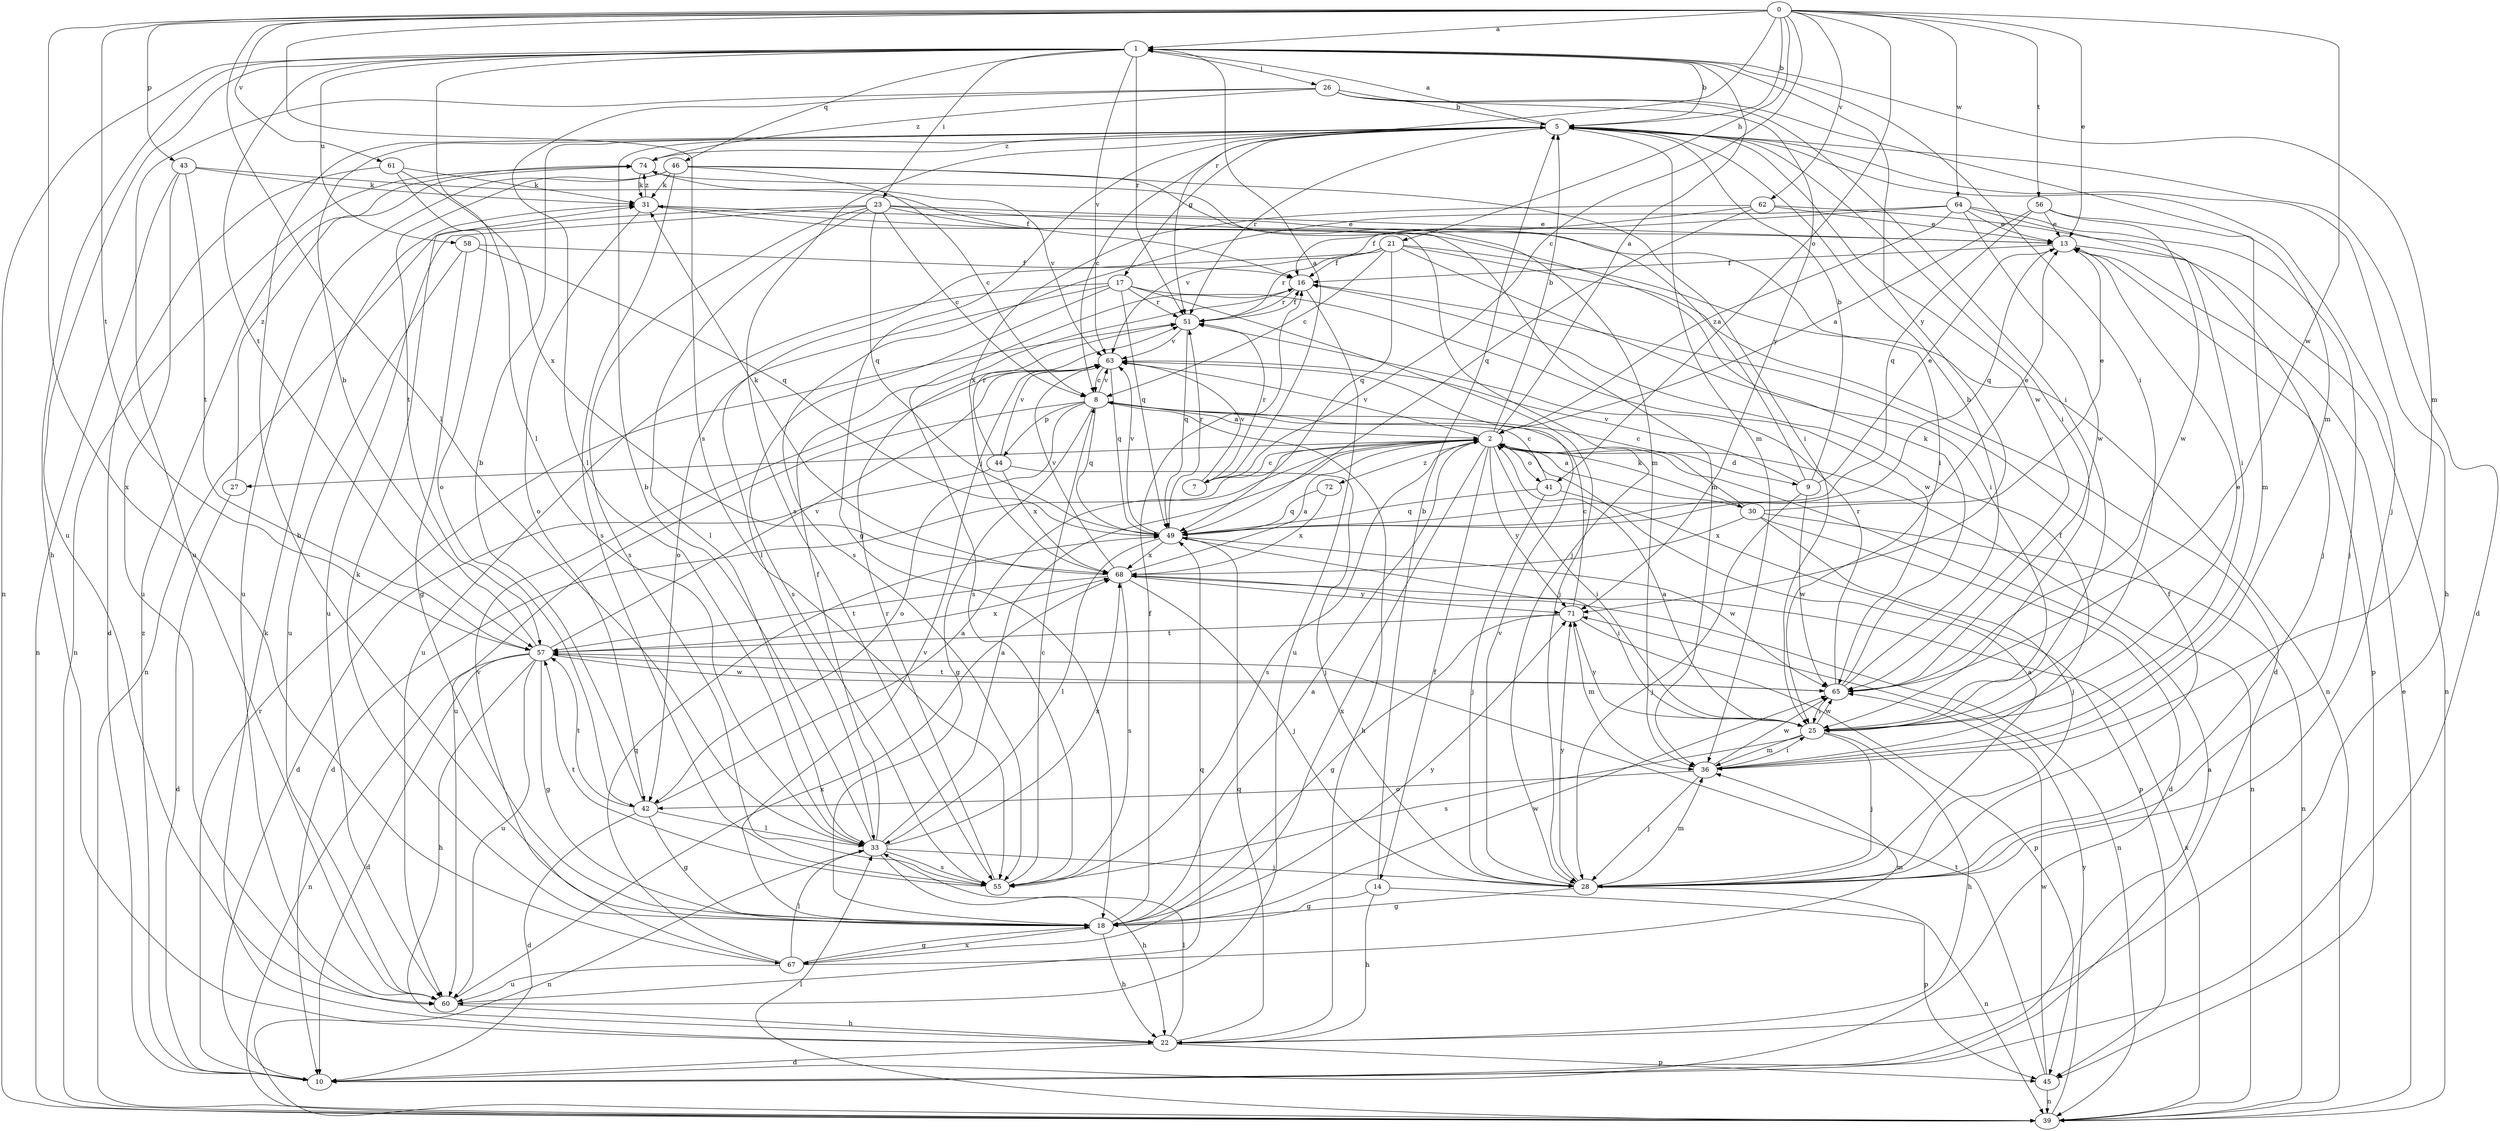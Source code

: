 strict digraph  {
0;
1;
2;
5;
7;
8;
9;
10;
13;
14;
16;
17;
18;
21;
22;
23;
25;
26;
27;
28;
30;
31;
33;
36;
39;
41;
42;
43;
44;
45;
46;
49;
51;
55;
56;
57;
58;
60;
61;
62;
63;
64;
65;
67;
68;
71;
72;
74;
0 -> 1  [label=a];
0 -> 5  [label=b];
0 -> 7  [label=c];
0 -> 13  [label=e];
0 -> 21  [label=h];
0 -> 33  [label=l];
0 -> 41  [label=o];
0 -> 43  [label=p];
0 -> 51  [label=r];
0 -> 55  [label=s];
0 -> 56  [label=t];
0 -> 57  [label=t];
0 -> 61  [label=v];
0 -> 62  [label=v];
0 -> 64  [label=w];
0 -> 65  [label=w];
0 -> 67  [label=x];
1 -> 5  [label=b];
1 -> 22  [label=h];
1 -> 23  [label=i];
1 -> 25  [label=i];
1 -> 26  [label=j];
1 -> 33  [label=l];
1 -> 36  [label=m];
1 -> 39  [label=n];
1 -> 46  [label=q];
1 -> 51  [label=r];
1 -> 57  [label=t];
1 -> 58  [label=u];
1 -> 60  [label=u];
1 -> 63  [label=v];
1 -> 71  [label=y];
2 -> 1  [label=a];
2 -> 5  [label=b];
2 -> 7  [label=c];
2 -> 9  [label=d];
2 -> 10  [label=d];
2 -> 14  [label=f];
2 -> 25  [label=i];
2 -> 27  [label=j];
2 -> 30  [label=k];
2 -> 39  [label=n];
2 -> 41  [label=o];
2 -> 55  [label=s];
2 -> 63  [label=v];
2 -> 67  [label=x];
2 -> 71  [label=y];
2 -> 72  [label=z];
5 -> 1  [label=a];
5 -> 8  [label=c];
5 -> 10  [label=d];
5 -> 17  [label=g];
5 -> 18  [label=g];
5 -> 22  [label=h];
5 -> 25  [label=i];
5 -> 28  [label=j];
5 -> 36  [label=m];
5 -> 51  [label=r];
5 -> 55  [label=s];
5 -> 65  [label=w];
5 -> 74  [label=z];
7 -> 1  [label=a];
7 -> 51  [label=r];
7 -> 63  [label=v];
8 -> 2  [label=a];
8 -> 18  [label=g];
8 -> 22  [label=h];
8 -> 42  [label=o];
8 -> 44  [label=p];
8 -> 49  [label=q];
8 -> 60  [label=u];
8 -> 63  [label=v];
9 -> 5  [label=b];
9 -> 13  [label=e];
9 -> 28  [label=j];
9 -> 63  [label=v];
9 -> 65  [label=w];
9 -> 74  [label=z];
10 -> 2  [label=a];
10 -> 51  [label=r];
10 -> 74  [label=z];
13 -> 16  [label=f];
13 -> 39  [label=n];
13 -> 45  [label=p];
13 -> 49  [label=q];
14 -> 5  [label=b];
14 -> 18  [label=g];
14 -> 22  [label=h];
14 -> 45  [label=p];
16 -> 51  [label=r];
16 -> 55  [label=s];
16 -> 60  [label=u];
17 -> 28  [label=j];
17 -> 42  [label=o];
17 -> 49  [label=q];
17 -> 51  [label=r];
17 -> 55  [label=s];
17 -> 60  [label=u];
17 -> 65  [label=w];
18 -> 2  [label=a];
18 -> 5  [label=b];
18 -> 16  [label=f];
18 -> 22  [label=h];
18 -> 31  [label=k];
18 -> 63  [label=v];
18 -> 65  [label=w];
18 -> 67  [label=x];
18 -> 71  [label=y];
21 -> 8  [label=c];
21 -> 10  [label=d];
21 -> 16  [label=f];
21 -> 25  [label=i];
21 -> 33  [label=l];
21 -> 39  [label=n];
21 -> 49  [label=q];
21 -> 51  [label=r];
22 -> 10  [label=d];
22 -> 31  [label=k];
22 -> 33  [label=l];
22 -> 45  [label=p];
22 -> 49  [label=q];
23 -> 8  [label=c];
23 -> 13  [label=e];
23 -> 25  [label=i];
23 -> 33  [label=l];
23 -> 36  [label=m];
23 -> 39  [label=n];
23 -> 49  [label=q];
23 -> 55  [label=s];
23 -> 60  [label=u];
25 -> 2  [label=a];
25 -> 13  [label=e];
25 -> 22  [label=h];
25 -> 28  [label=j];
25 -> 36  [label=m];
25 -> 55  [label=s];
25 -> 65  [label=w];
25 -> 71  [label=y];
26 -> 5  [label=b];
26 -> 25  [label=i];
26 -> 33  [label=l];
26 -> 36  [label=m];
26 -> 60  [label=u];
26 -> 71  [label=y];
26 -> 74  [label=z];
27 -> 10  [label=d];
27 -> 74  [label=z];
28 -> 2  [label=a];
28 -> 16  [label=f];
28 -> 18  [label=g];
28 -> 36  [label=m];
28 -> 39  [label=n];
28 -> 63  [label=v];
28 -> 71  [label=y];
30 -> 2  [label=a];
30 -> 8  [label=c];
30 -> 10  [label=d];
30 -> 13  [label=e];
30 -> 28  [label=j];
30 -> 39  [label=n];
30 -> 68  [label=x];
31 -> 13  [label=e];
31 -> 28  [label=j];
31 -> 42  [label=o];
31 -> 74  [label=z];
33 -> 2  [label=a];
33 -> 5  [label=b];
33 -> 16  [label=f];
33 -> 22  [label=h];
33 -> 28  [label=j];
33 -> 39  [label=n];
33 -> 55  [label=s];
33 -> 68  [label=x];
36 -> 16  [label=f];
36 -> 25  [label=i];
36 -> 28  [label=j];
36 -> 42  [label=o];
36 -> 65  [label=w];
39 -> 13  [label=e];
39 -> 33  [label=l];
39 -> 68  [label=x];
39 -> 71  [label=y];
41 -> 8  [label=c];
41 -> 28  [label=j];
41 -> 45  [label=p];
41 -> 49  [label=q];
42 -> 2  [label=a];
42 -> 5  [label=b];
42 -> 10  [label=d];
42 -> 18  [label=g];
42 -> 33  [label=l];
42 -> 57  [label=t];
43 -> 16  [label=f];
43 -> 31  [label=k];
43 -> 39  [label=n];
43 -> 57  [label=t];
43 -> 60  [label=u];
44 -> 10  [label=d];
44 -> 28  [label=j];
44 -> 51  [label=r];
44 -> 63  [label=v];
44 -> 68  [label=x];
45 -> 39  [label=n];
45 -> 57  [label=t];
45 -> 65  [label=w];
46 -> 8  [label=c];
46 -> 25  [label=i];
46 -> 31  [label=k];
46 -> 36  [label=m];
46 -> 55  [label=s];
46 -> 57  [label=t];
46 -> 60  [label=u];
49 -> 13  [label=e];
49 -> 25  [label=i];
49 -> 33  [label=l];
49 -> 51  [label=r];
49 -> 63  [label=v];
49 -> 65  [label=w];
49 -> 68  [label=x];
51 -> 16  [label=f];
51 -> 49  [label=q];
51 -> 63  [label=v];
55 -> 8  [label=c];
55 -> 51  [label=r];
55 -> 57  [label=t];
56 -> 2  [label=a];
56 -> 13  [label=e];
56 -> 36  [label=m];
56 -> 49  [label=q];
56 -> 65  [label=w];
57 -> 5  [label=b];
57 -> 10  [label=d];
57 -> 18  [label=g];
57 -> 22  [label=h];
57 -> 39  [label=n];
57 -> 60  [label=u];
57 -> 63  [label=v];
57 -> 65  [label=w];
57 -> 68  [label=x];
58 -> 16  [label=f];
58 -> 18  [label=g];
58 -> 49  [label=q];
58 -> 60  [label=u];
60 -> 22  [label=h];
60 -> 49  [label=q];
60 -> 68  [label=x];
61 -> 10  [label=d];
61 -> 31  [label=k];
61 -> 42  [label=o];
61 -> 68  [label=x];
62 -> 13  [label=e];
62 -> 16  [label=f];
62 -> 28  [label=j];
62 -> 49  [label=q];
62 -> 68  [label=x];
63 -> 8  [label=c];
63 -> 49  [label=q];
64 -> 2  [label=a];
64 -> 13  [label=e];
64 -> 25  [label=i];
64 -> 28  [label=j];
64 -> 55  [label=s];
64 -> 63  [label=v];
64 -> 65  [label=w];
65 -> 5  [label=b];
65 -> 25  [label=i];
65 -> 31  [label=k];
65 -> 51  [label=r];
65 -> 57  [label=t];
67 -> 18  [label=g];
67 -> 33  [label=l];
67 -> 36  [label=m];
67 -> 49  [label=q];
67 -> 60  [label=u];
67 -> 63  [label=v];
68 -> 2  [label=a];
68 -> 28  [label=j];
68 -> 31  [label=k];
68 -> 39  [label=n];
68 -> 55  [label=s];
68 -> 57  [label=t];
68 -> 63  [label=v];
68 -> 71  [label=y];
71 -> 8  [label=c];
71 -> 18  [label=g];
71 -> 36  [label=m];
71 -> 45  [label=p];
71 -> 57  [label=t];
72 -> 49  [label=q];
72 -> 68  [label=x];
74 -> 31  [label=k];
74 -> 39  [label=n];
74 -> 63  [label=v];
}
